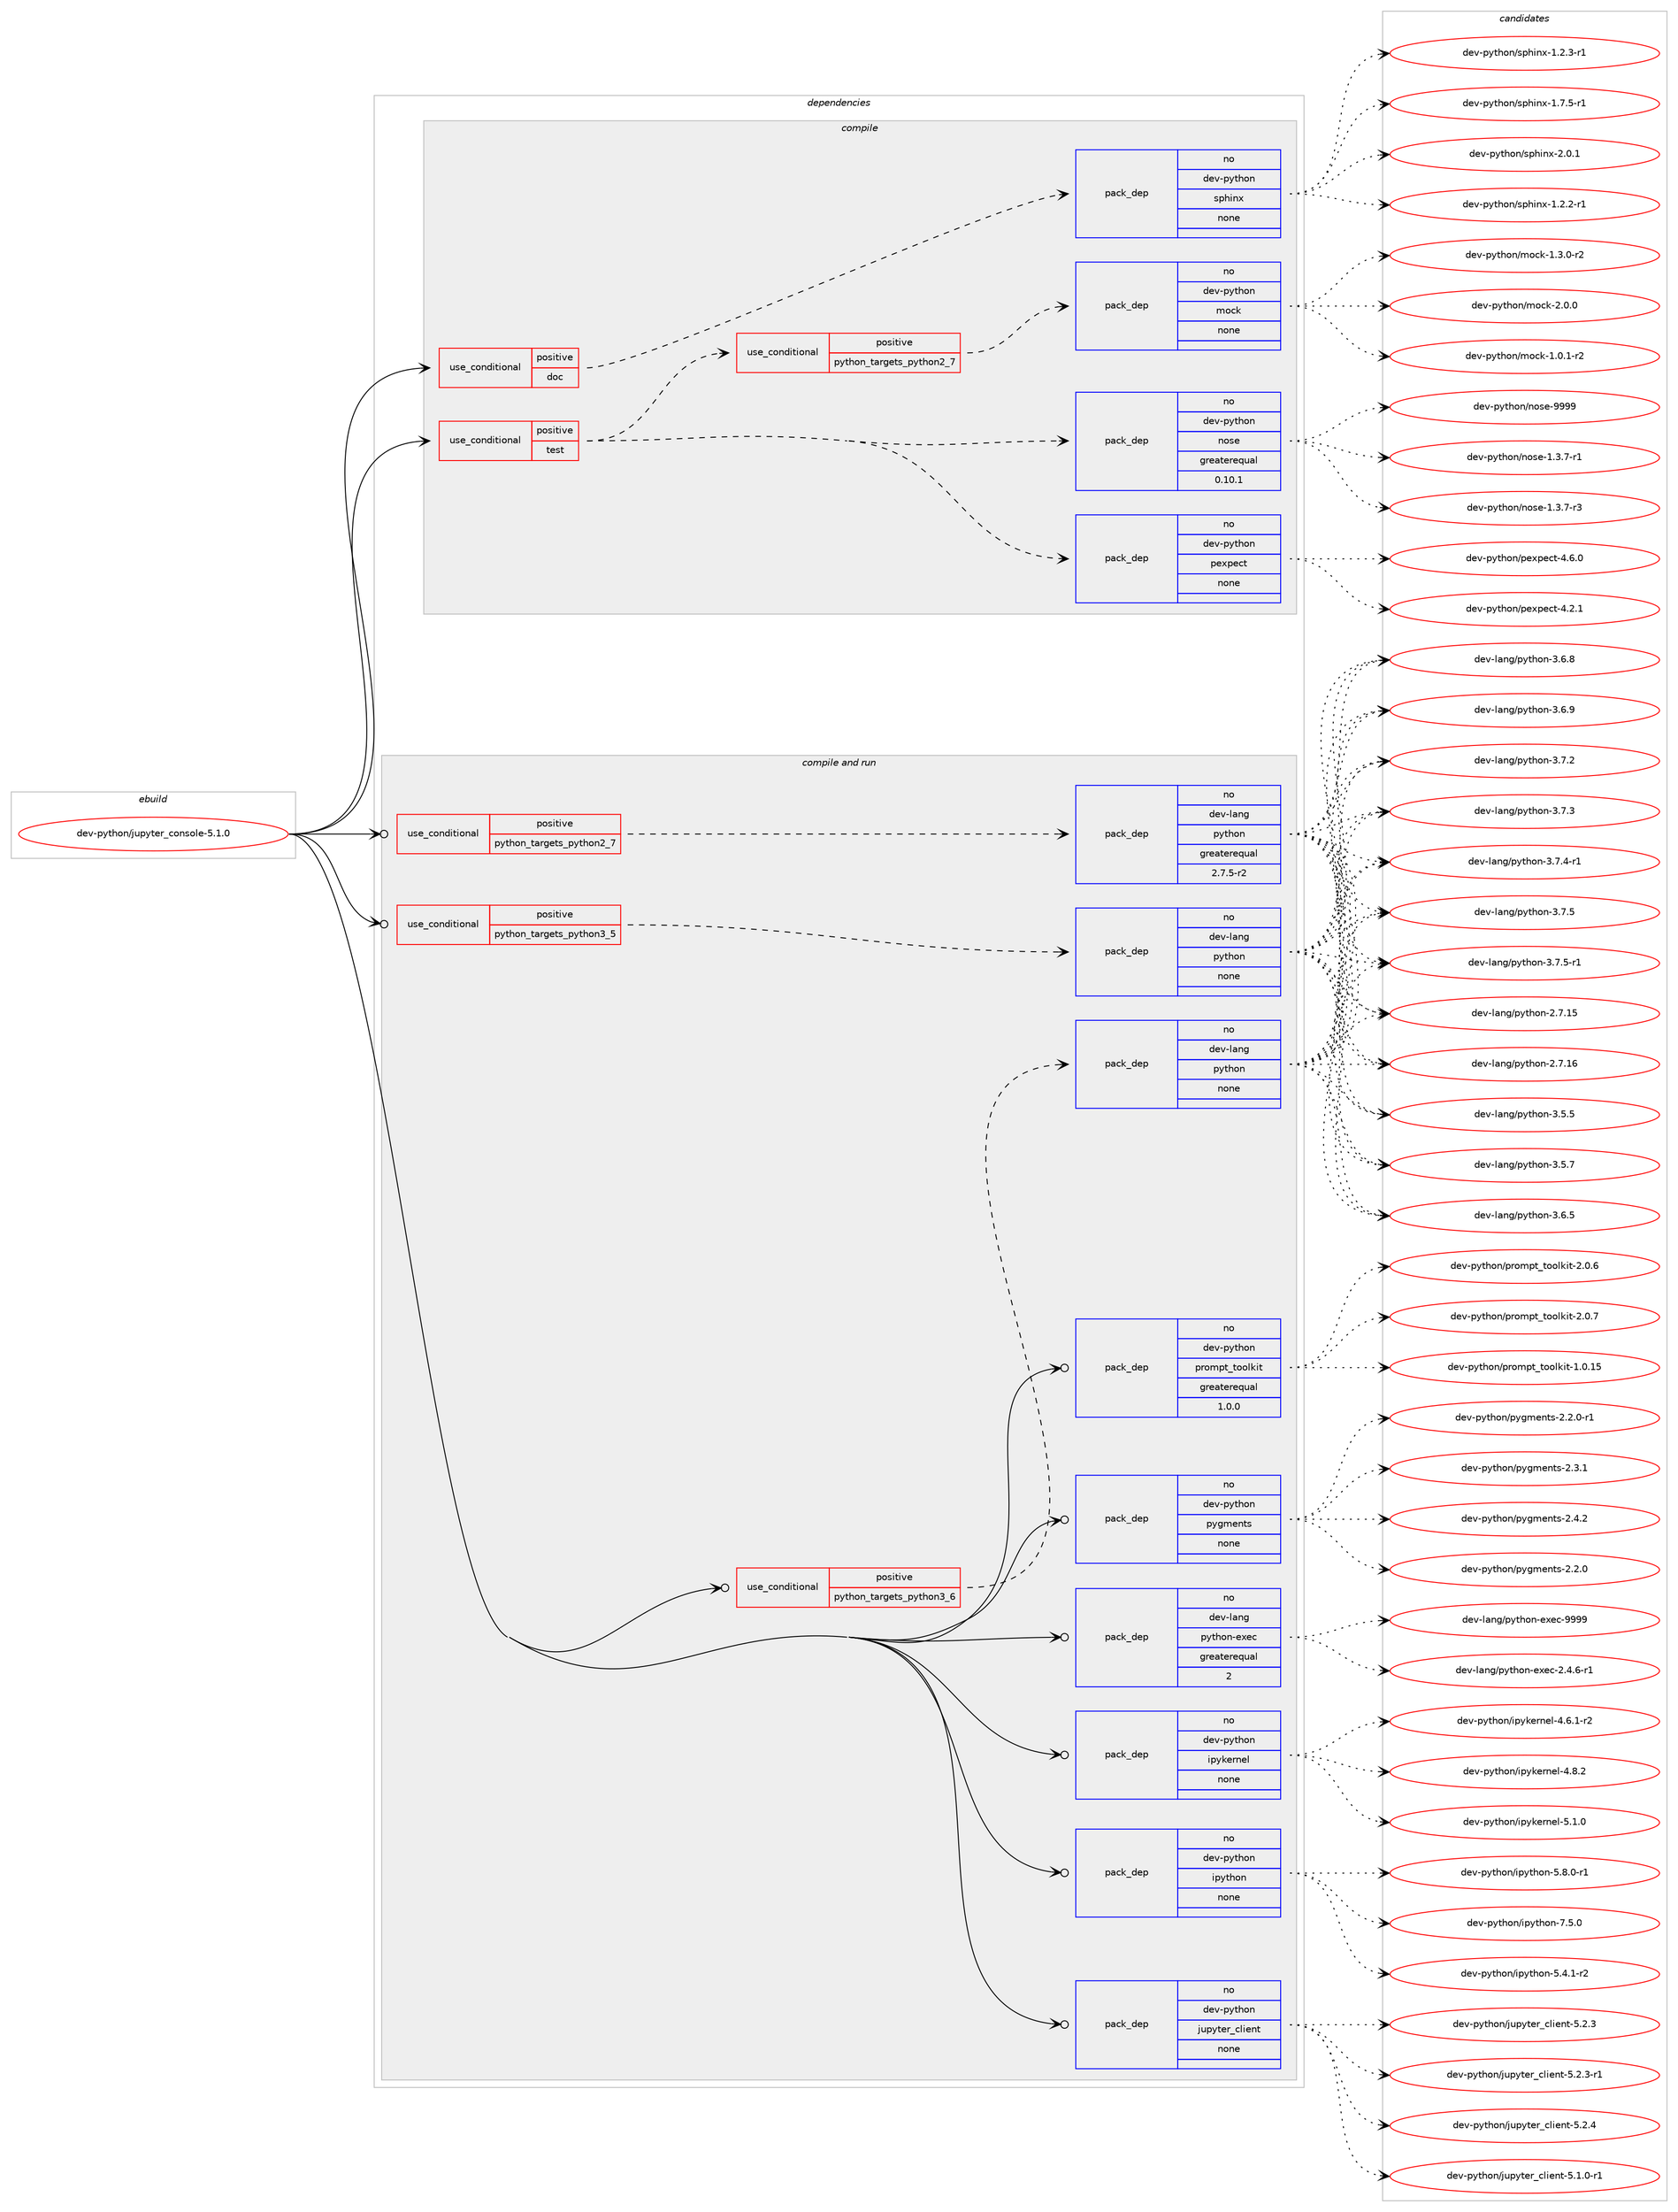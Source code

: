 digraph prolog {

# *************
# Graph options
# *************

newrank=true;
concentrate=true;
compound=true;
graph [rankdir=LR,fontname=Helvetica,fontsize=10,ranksep=1.5];#, ranksep=2.5, nodesep=0.2];
edge  [arrowhead=vee];
node  [fontname=Helvetica,fontsize=10];

# **********
# The ebuild
# **********

subgraph cluster_leftcol {
color=gray;
rank=same;
label=<<i>ebuild</i>>;
id [label="dev-python/jupyter_console-5.1.0", color=red, width=4, href="../dev-python/jupyter_console-5.1.0.svg"];
}

# ****************
# The dependencies
# ****************

subgraph cluster_midcol {
color=gray;
label=<<i>dependencies</i>>;
subgraph cluster_compile {
fillcolor="#eeeeee";
style=filled;
label=<<i>compile</i>>;
subgraph cond141668 {
dependency611921 [label=<<TABLE BORDER="0" CELLBORDER="1" CELLSPACING="0" CELLPADDING="4"><TR><TD ROWSPAN="3" CELLPADDING="10">use_conditional</TD></TR><TR><TD>positive</TD></TR><TR><TD>doc</TD></TR></TABLE>>, shape=none, color=red];
subgraph pack458450 {
dependency611922 [label=<<TABLE BORDER="0" CELLBORDER="1" CELLSPACING="0" CELLPADDING="4" WIDTH="220"><TR><TD ROWSPAN="6" CELLPADDING="30">pack_dep</TD></TR><TR><TD WIDTH="110">no</TD></TR><TR><TD>dev-python</TD></TR><TR><TD>sphinx</TD></TR><TR><TD>none</TD></TR><TR><TD></TD></TR></TABLE>>, shape=none, color=blue];
}
dependency611921:e -> dependency611922:w [weight=20,style="dashed",arrowhead="vee"];
}
id:e -> dependency611921:w [weight=20,style="solid",arrowhead="vee"];
subgraph cond141669 {
dependency611923 [label=<<TABLE BORDER="0" CELLBORDER="1" CELLSPACING="0" CELLPADDING="4"><TR><TD ROWSPAN="3" CELLPADDING="10">use_conditional</TD></TR><TR><TD>positive</TD></TR><TR><TD>test</TD></TR></TABLE>>, shape=none, color=red];
subgraph cond141670 {
dependency611924 [label=<<TABLE BORDER="0" CELLBORDER="1" CELLSPACING="0" CELLPADDING="4"><TR><TD ROWSPAN="3" CELLPADDING="10">use_conditional</TD></TR><TR><TD>positive</TD></TR><TR><TD>python_targets_python2_7</TD></TR></TABLE>>, shape=none, color=red];
subgraph pack458451 {
dependency611925 [label=<<TABLE BORDER="0" CELLBORDER="1" CELLSPACING="0" CELLPADDING="4" WIDTH="220"><TR><TD ROWSPAN="6" CELLPADDING="30">pack_dep</TD></TR><TR><TD WIDTH="110">no</TD></TR><TR><TD>dev-python</TD></TR><TR><TD>mock</TD></TR><TR><TD>none</TD></TR><TR><TD></TD></TR></TABLE>>, shape=none, color=blue];
}
dependency611924:e -> dependency611925:w [weight=20,style="dashed",arrowhead="vee"];
}
dependency611923:e -> dependency611924:w [weight=20,style="dashed",arrowhead="vee"];
subgraph pack458452 {
dependency611926 [label=<<TABLE BORDER="0" CELLBORDER="1" CELLSPACING="0" CELLPADDING="4" WIDTH="220"><TR><TD ROWSPAN="6" CELLPADDING="30">pack_dep</TD></TR><TR><TD WIDTH="110">no</TD></TR><TR><TD>dev-python</TD></TR><TR><TD>pexpect</TD></TR><TR><TD>none</TD></TR><TR><TD></TD></TR></TABLE>>, shape=none, color=blue];
}
dependency611923:e -> dependency611926:w [weight=20,style="dashed",arrowhead="vee"];
subgraph pack458453 {
dependency611927 [label=<<TABLE BORDER="0" CELLBORDER="1" CELLSPACING="0" CELLPADDING="4" WIDTH="220"><TR><TD ROWSPAN="6" CELLPADDING="30">pack_dep</TD></TR><TR><TD WIDTH="110">no</TD></TR><TR><TD>dev-python</TD></TR><TR><TD>nose</TD></TR><TR><TD>greaterequal</TD></TR><TR><TD>0.10.1</TD></TR></TABLE>>, shape=none, color=blue];
}
dependency611923:e -> dependency611927:w [weight=20,style="dashed",arrowhead="vee"];
}
id:e -> dependency611923:w [weight=20,style="solid",arrowhead="vee"];
}
subgraph cluster_compileandrun {
fillcolor="#eeeeee";
style=filled;
label=<<i>compile and run</i>>;
subgraph cond141671 {
dependency611928 [label=<<TABLE BORDER="0" CELLBORDER="1" CELLSPACING="0" CELLPADDING="4"><TR><TD ROWSPAN="3" CELLPADDING="10">use_conditional</TD></TR><TR><TD>positive</TD></TR><TR><TD>python_targets_python2_7</TD></TR></TABLE>>, shape=none, color=red];
subgraph pack458454 {
dependency611929 [label=<<TABLE BORDER="0" CELLBORDER="1" CELLSPACING="0" CELLPADDING="4" WIDTH="220"><TR><TD ROWSPAN="6" CELLPADDING="30">pack_dep</TD></TR><TR><TD WIDTH="110">no</TD></TR><TR><TD>dev-lang</TD></TR><TR><TD>python</TD></TR><TR><TD>greaterequal</TD></TR><TR><TD>2.7.5-r2</TD></TR></TABLE>>, shape=none, color=blue];
}
dependency611928:e -> dependency611929:w [weight=20,style="dashed",arrowhead="vee"];
}
id:e -> dependency611928:w [weight=20,style="solid",arrowhead="odotvee"];
subgraph cond141672 {
dependency611930 [label=<<TABLE BORDER="0" CELLBORDER="1" CELLSPACING="0" CELLPADDING="4"><TR><TD ROWSPAN="3" CELLPADDING="10">use_conditional</TD></TR><TR><TD>positive</TD></TR><TR><TD>python_targets_python3_5</TD></TR></TABLE>>, shape=none, color=red];
subgraph pack458455 {
dependency611931 [label=<<TABLE BORDER="0" CELLBORDER="1" CELLSPACING="0" CELLPADDING="4" WIDTH="220"><TR><TD ROWSPAN="6" CELLPADDING="30">pack_dep</TD></TR><TR><TD WIDTH="110">no</TD></TR><TR><TD>dev-lang</TD></TR><TR><TD>python</TD></TR><TR><TD>none</TD></TR><TR><TD></TD></TR></TABLE>>, shape=none, color=blue];
}
dependency611930:e -> dependency611931:w [weight=20,style="dashed",arrowhead="vee"];
}
id:e -> dependency611930:w [weight=20,style="solid",arrowhead="odotvee"];
subgraph cond141673 {
dependency611932 [label=<<TABLE BORDER="0" CELLBORDER="1" CELLSPACING="0" CELLPADDING="4"><TR><TD ROWSPAN="3" CELLPADDING="10">use_conditional</TD></TR><TR><TD>positive</TD></TR><TR><TD>python_targets_python3_6</TD></TR></TABLE>>, shape=none, color=red];
subgraph pack458456 {
dependency611933 [label=<<TABLE BORDER="0" CELLBORDER="1" CELLSPACING="0" CELLPADDING="4" WIDTH="220"><TR><TD ROWSPAN="6" CELLPADDING="30">pack_dep</TD></TR><TR><TD WIDTH="110">no</TD></TR><TR><TD>dev-lang</TD></TR><TR><TD>python</TD></TR><TR><TD>none</TD></TR><TR><TD></TD></TR></TABLE>>, shape=none, color=blue];
}
dependency611932:e -> dependency611933:w [weight=20,style="dashed",arrowhead="vee"];
}
id:e -> dependency611932:w [weight=20,style="solid",arrowhead="odotvee"];
subgraph pack458457 {
dependency611934 [label=<<TABLE BORDER="0" CELLBORDER="1" CELLSPACING="0" CELLPADDING="4" WIDTH="220"><TR><TD ROWSPAN="6" CELLPADDING="30">pack_dep</TD></TR><TR><TD WIDTH="110">no</TD></TR><TR><TD>dev-lang</TD></TR><TR><TD>python-exec</TD></TR><TR><TD>greaterequal</TD></TR><TR><TD>2</TD></TR></TABLE>>, shape=none, color=blue];
}
id:e -> dependency611934:w [weight=20,style="solid",arrowhead="odotvee"];
subgraph pack458458 {
dependency611935 [label=<<TABLE BORDER="0" CELLBORDER="1" CELLSPACING="0" CELLPADDING="4" WIDTH="220"><TR><TD ROWSPAN="6" CELLPADDING="30">pack_dep</TD></TR><TR><TD WIDTH="110">no</TD></TR><TR><TD>dev-python</TD></TR><TR><TD>ipykernel</TD></TR><TR><TD>none</TD></TR><TR><TD></TD></TR></TABLE>>, shape=none, color=blue];
}
id:e -> dependency611935:w [weight=20,style="solid",arrowhead="odotvee"];
subgraph pack458459 {
dependency611936 [label=<<TABLE BORDER="0" CELLBORDER="1" CELLSPACING="0" CELLPADDING="4" WIDTH="220"><TR><TD ROWSPAN="6" CELLPADDING="30">pack_dep</TD></TR><TR><TD WIDTH="110">no</TD></TR><TR><TD>dev-python</TD></TR><TR><TD>ipython</TD></TR><TR><TD>none</TD></TR><TR><TD></TD></TR></TABLE>>, shape=none, color=blue];
}
id:e -> dependency611936:w [weight=20,style="solid",arrowhead="odotvee"];
subgraph pack458460 {
dependency611937 [label=<<TABLE BORDER="0" CELLBORDER="1" CELLSPACING="0" CELLPADDING="4" WIDTH="220"><TR><TD ROWSPAN="6" CELLPADDING="30">pack_dep</TD></TR><TR><TD WIDTH="110">no</TD></TR><TR><TD>dev-python</TD></TR><TR><TD>jupyter_client</TD></TR><TR><TD>none</TD></TR><TR><TD></TD></TR></TABLE>>, shape=none, color=blue];
}
id:e -> dependency611937:w [weight=20,style="solid",arrowhead="odotvee"];
subgraph pack458461 {
dependency611938 [label=<<TABLE BORDER="0" CELLBORDER="1" CELLSPACING="0" CELLPADDING="4" WIDTH="220"><TR><TD ROWSPAN="6" CELLPADDING="30">pack_dep</TD></TR><TR><TD WIDTH="110">no</TD></TR><TR><TD>dev-python</TD></TR><TR><TD>prompt_toolkit</TD></TR><TR><TD>greaterequal</TD></TR><TR><TD>1.0.0</TD></TR></TABLE>>, shape=none, color=blue];
}
id:e -> dependency611938:w [weight=20,style="solid",arrowhead="odotvee"];
subgraph pack458462 {
dependency611939 [label=<<TABLE BORDER="0" CELLBORDER="1" CELLSPACING="0" CELLPADDING="4" WIDTH="220"><TR><TD ROWSPAN="6" CELLPADDING="30">pack_dep</TD></TR><TR><TD WIDTH="110">no</TD></TR><TR><TD>dev-python</TD></TR><TR><TD>pygments</TD></TR><TR><TD>none</TD></TR><TR><TD></TD></TR></TABLE>>, shape=none, color=blue];
}
id:e -> dependency611939:w [weight=20,style="solid",arrowhead="odotvee"];
}
subgraph cluster_run {
fillcolor="#eeeeee";
style=filled;
label=<<i>run</i>>;
}
}

# **************
# The candidates
# **************

subgraph cluster_choices {
rank=same;
color=gray;
label=<<i>candidates</i>>;

subgraph choice458450 {
color=black;
nodesep=1;
choice10010111845112121116104111110471151121041051101204549465046504511449 [label="dev-python/sphinx-1.2.2-r1", color=red, width=4,href="../dev-python/sphinx-1.2.2-r1.svg"];
choice10010111845112121116104111110471151121041051101204549465046514511449 [label="dev-python/sphinx-1.2.3-r1", color=red, width=4,href="../dev-python/sphinx-1.2.3-r1.svg"];
choice10010111845112121116104111110471151121041051101204549465546534511449 [label="dev-python/sphinx-1.7.5-r1", color=red, width=4,href="../dev-python/sphinx-1.7.5-r1.svg"];
choice1001011184511212111610411111047115112104105110120455046484649 [label="dev-python/sphinx-2.0.1", color=red, width=4,href="../dev-python/sphinx-2.0.1.svg"];
dependency611922:e -> choice10010111845112121116104111110471151121041051101204549465046504511449:w [style=dotted,weight="100"];
dependency611922:e -> choice10010111845112121116104111110471151121041051101204549465046514511449:w [style=dotted,weight="100"];
dependency611922:e -> choice10010111845112121116104111110471151121041051101204549465546534511449:w [style=dotted,weight="100"];
dependency611922:e -> choice1001011184511212111610411111047115112104105110120455046484649:w [style=dotted,weight="100"];
}
subgraph choice458451 {
color=black;
nodesep=1;
choice1001011184511212111610411111047109111991074549464846494511450 [label="dev-python/mock-1.0.1-r2", color=red, width=4,href="../dev-python/mock-1.0.1-r2.svg"];
choice1001011184511212111610411111047109111991074549465146484511450 [label="dev-python/mock-1.3.0-r2", color=red, width=4,href="../dev-python/mock-1.3.0-r2.svg"];
choice100101118451121211161041111104710911199107455046484648 [label="dev-python/mock-2.0.0", color=red, width=4,href="../dev-python/mock-2.0.0.svg"];
dependency611925:e -> choice1001011184511212111610411111047109111991074549464846494511450:w [style=dotted,weight="100"];
dependency611925:e -> choice1001011184511212111610411111047109111991074549465146484511450:w [style=dotted,weight="100"];
dependency611925:e -> choice100101118451121211161041111104710911199107455046484648:w [style=dotted,weight="100"];
}
subgraph choice458452 {
color=black;
nodesep=1;
choice100101118451121211161041111104711210112011210199116455246504649 [label="dev-python/pexpect-4.2.1", color=red, width=4,href="../dev-python/pexpect-4.2.1.svg"];
choice100101118451121211161041111104711210112011210199116455246544648 [label="dev-python/pexpect-4.6.0", color=red, width=4,href="../dev-python/pexpect-4.6.0.svg"];
dependency611926:e -> choice100101118451121211161041111104711210112011210199116455246504649:w [style=dotted,weight="100"];
dependency611926:e -> choice100101118451121211161041111104711210112011210199116455246544648:w [style=dotted,weight="100"];
}
subgraph choice458453 {
color=black;
nodesep=1;
choice10010111845112121116104111110471101111151014549465146554511449 [label="dev-python/nose-1.3.7-r1", color=red, width=4,href="../dev-python/nose-1.3.7-r1.svg"];
choice10010111845112121116104111110471101111151014549465146554511451 [label="dev-python/nose-1.3.7-r3", color=red, width=4,href="../dev-python/nose-1.3.7-r3.svg"];
choice10010111845112121116104111110471101111151014557575757 [label="dev-python/nose-9999", color=red, width=4,href="../dev-python/nose-9999.svg"];
dependency611927:e -> choice10010111845112121116104111110471101111151014549465146554511449:w [style=dotted,weight="100"];
dependency611927:e -> choice10010111845112121116104111110471101111151014549465146554511451:w [style=dotted,weight="100"];
dependency611927:e -> choice10010111845112121116104111110471101111151014557575757:w [style=dotted,weight="100"];
}
subgraph choice458454 {
color=black;
nodesep=1;
choice10010111845108971101034711212111610411111045504655464953 [label="dev-lang/python-2.7.15", color=red, width=4,href="../dev-lang/python-2.7.15.svg"];
choice10010111845108971101034711212111610411111045504655464954 [label="dev-lang/python-2.7.16", color=red, width=4,href="../dev-lang/python-2.7.16.svg"];
choice100101118451089711010347112121116104111110455146534653 [label="dev-lang/python-3.5.5", color=red, width=4,href="../dev-lang/python-3.5.5.svg"];
choice100101118451089711010347112121116104111110455146534655 [label="dev-lang/python-3.5.7", color=red, width=4,href="../dev-lang/python-3.5.7.svg"];
choice100101118451089711010347112121116104111110455146544653 [label="dev-lang/python-3.6.5", color=red, width=4,href="../dev-lang/python-3.6.5.svg"];
choice100101118451089711010347112121116104111110455146544656 [label="dev-lang/python-3.6.8", color=red, width=4,href="../dev-lang/python-3.6.8.svg"];
choice100101118451089711010347112121116104111110455146544657 [label="dev-lang/python-3.6.9", color=red, width=4,href="../dev-lang/python-3.6.9.svg"];
choice100101118451089711010347112121116104111110455146554650 [label="dev-lang/python-3.7.2", color=red, width=4,href="../dev-lang/python-3.7.2.svg"];
choice100101118451089711010347112121116104111110455146554651 [label="dev-lang/python-3.7.3", color=red, width=4,href="../dev-lang/python-3.7.3.svg"];
choice1001011184510897110103471121211161041111104551465546524511449 [label="dev-lang/python-3.7.4-r1", color=red, width=4,href="../dev-lang/python-3.7.4-r1.svg"];
choice100101118451089711010347112121116104111110455146554653 [label="dev-lang/python-3.7.5", color=red, width=4,href="../dev-lang/python-3.7.5.svg"];
choice1001011184510897110103471121211161041111104551465546534511449 [label="dev-lang/python-3.7.5-r1", color=red, width=4,href="../dev-lang/python-3.7.5-r1.svg"];
dependency611929:e -> choice10010111845108971101034711212111610411111045504655464953:w [style=dotted,weight="100"];
dependency611929:e -> choice10010111845108971101034711212111610411111045504655464954:w [style=dotted,weight="100"];
dependency611929:e -> choice100101118451089711010347112121116104111110455146534653:w [style=dotted,weight="100"];
dependency611929:e -> choice100101118451089711010347112121116104111110455146534655:w [style=dotted,weight="100"];
dependency611929:e -> choice100101118451089711010347112121116104111110455146544653:w [style=dotted,weight="100"];
dependency611929:e -> choice100101118451089711010347112121116104111110455146544656:w [style=dotted,weight="100"];
dependency611929:e -> choice100101118451089711010347112121116104111110455146544657:w [style=dotted,weight="100"];
dependency611929:e -> choice100101118451089711010347112121116104111110455146554650:w [style=dotted,weight="100"];
dependency611929:e -> choice100101118451089711010347112121116104111110455146554651:w [style=dotted,weight="100"];
dependency611929:e -> choice1001011184510897110103471121211161041111104551465546524511449:w [style=dotted,weight="100"];
dependency611929:e -> choice100101118451089711010347112121116104111110455146554653:w [style=dotted,weight="100"];
dependency611929:e -> choice1001011184510897110103471121211161041111104551465546534511449:w [style=dotted,weight="100"];
}
subgraph choice458455 {
color=black;
nodesep=1;
choice10010111845108971101034711212111610411111045504655464953 [label="dev-lang/python-2.7.15", color=red, width=4,href="../dev-lang/python-2.7.15.svg"];
choice10010111845108971101034711212111610411111045504655464954 [label="dev-lang/python-2.7.16", color=red, width=4,href="../dev-lang/python-2.7.16.svg"];
choice100101118451089711010347112121116104111110455146534653 [label="dev-lang/python-3.5.5", color=red, width=4,href="../dev-lang/python-3.5.5.svg"];
choice100101118451089711010347112121116104111110455146534655 [label="dev-lang/python-3.5.7", color=red, width=4,href="../dev-lang/python-3.5.7.svg"];
choice100101118451089711010347112121116104111110455146544653 [label="dev-lang/python-3.6.5", color=red, width=4,href="../dev-lang/python-3.6.5.svg"];
choice100101118451089711010347112121116104111110455146544656 [label="dev-lang/python-3.6.8", color=red, width=4,href="../dev-lang/python-3.6.8.svg"];
choice100101118451089711010347112121116104111110455146544657 [label="dev-lang/python-3.6.9", color=red, width=4,href="../dev-lang/python-3.6.9.svg"];
choice100101118451089711010347112121116104111110455146554650 [label="dev-lang/python-3.7.2", color=red, width=4,href="../dev-lang/python-3.7.2.svg"];
choice100101118451089711010347112121116104111110455146554651 [label="dev-lang/python-3.7.3", color=red, width=4,href="../dev-lang/python-3.7.3.svg"];
choice1001011184510897110103471121211161041111104551465546524511449 [label="dev-lang/python-3.7.4-r1", color=red, width=4,href="../dev-lang/python-3.7.4-r1.svg"];
choice100101118451089711010347112121116104111110455146554653 [label="dev-lang/python-3.7.5", color=red, width=4,href="../dev-lang/python-3.7.5.svg"];
choice1001011184510897110103471121211161041111104551465546534511449 [label="dev-lang/python-3.7.5-r1", color=red, width=4,href="../dev-lang/python-3.7.5-r1.svg"];
dependency611931:e -> choice10010111845108971101034711212111610411111045504655464953:w [style=dotted,weight="100"];
dependency611931:e -> choice10010111845108971101034711212111610411111045504655464954:w [style=dotted,weight="100"];
dependency611931:e -> choice100101118451089711010347112121116104111110455146534653:w [style=dotted,weight="100"];
dependency611931:e -> choice100101118451089711010347112121116104111110455146534655:w [style=dotted,weight="100"];
dependency611931:e -> choice100101118451089711010347112121116104111110455146544653:w [style=dotted,weight="100"];
dependency611931:e -> choice100101118451089711010347112121116104111110455146544656:w [style=dotted,weight="100"];
dependency611931:e -> choice100101118451089711010347112121116104111110455146544657:w [style=dotted,weight="100"];
dependency611931:e -> choice100101118451089711010347112121116104111110455146554650:w [style=dotted,weight="100"];
dependency611931:e -> choice100101118451089711010347112121116104111110455146554651:w [style=dotted,weight="100"];
dependency611931:e -> choice1001011184510897110103471121211161041111104551465546524511449:w [style=dotted,weight="100"];
dependency611931:e -> choice100101118451089711010347112121116104111110455146554653:w [style=dotted,weight="100"];
dependency611931:e -> choice1001011184510897110103471121211161041111104551465546534511449:w [style=dotted,weight="100"];
}
subgraph choice458456 {
color=black;
nodesep=1;
choice10010111845108971101034711212111610411111045504655464953 [label="dev-lang/python-2.7.15", color=red, width=4,href="../dev-lang/python-2.7.15.svg"];
choice10010111845108971101034711212111610411111045504655464954 [label="dev-lang/python-2.7.16", color=red, width=4,href="../dev-lang/python-2.7.16.svg"];
choice100101118451089711010347112121116104111110455146534653 [label="dev-lang/python-3.5.5", color=red, width=4,href="../dev-lang/python-3.5.5.svg"];
choice100101118451089711010347112121116104111110455146534655 [label="dev-lang/python-3.5.7", color=red, width=4,href="../dev-lang/python-3.5.7.svg"];
choice100101118451089711010347112121116104111110455146544653 [label="dev-lang/python-3.6.5", color=red, width=4,href="../dev-lang/python-3.6.5.svg"];
choice100101118451089711010347112121116104111110455146544656 [label="dev-lang/python-3.6.8", color=red, width=4,href="../dev-lang/python-3.6.8.svg"];
choice100101118451089711010347112121116104111110455146544657 [label="dev-lang/python-3.6.9", color=red, width=4,href="../dev-lang/python-3.6.9.svg"];
choice100101118451089711010347112121116104111110455146554650 [label="dev-lang/python-3.7.2", color=red, width=4,href="../dev-lang/python-3.7.2.svg"];
choice100101118451089711010347112121116104111110455146554651 [label="dev-lang/python-3.7.3", color=red, width=4,href="../dev-lang/python-3.7.3.svg"];
choice1001011184510897110103471121211161041111104551465546524511449 [label="dev-lang/python-3.7.4-r1", color=red, width=4,href="../dev-lang/python-3.7.4-r1.svg"];
choice100101118451089711010347112121116104111110455146554653 [label="dev-lang/python-3.7.5", color=red, width=4,href="../dev-lang/python-3.7.5.svg"];
choice1001011184510897110103471121211161041111104551465546534511449 [label="dev-lang/python-3.7.5-r1", color=red, width=4,href="../dev-lang/python-3.7.5-r1.svg"];
dependency611933:e -> choice10010111845108971101034711212111610411111045504655464953:w [style=dotted,weight="100"];
dependency611933:e -> choice10010111845108971101034711212111610411111045504655464954:w [style=dotted,weight="100"];
dependency611933:e -> choice100101118451089711010347112121116104111110455146534653:w [style=dotted,weight="100"];
dependency611933:e -> choice100101118451089711010347112121116104111110455146534655:w [style=dotted,weight="100"];
dependency611933:e -> choice100101118451089711010347112121116104111110455146544653:w [style=dotted,weight="100"];
dependency611933:e -> choice100101118451089711010347112121116104111110455146544656:w [style=dotted,weight="100"];
dependency611933:e -> choice100101118451089711010347112121116104111110455146544657:w [style=dotted,weight="100"];
dependency611933:e -> choice100101118451089711010347112121116104111110455146554650:w [style=dotted,weight="100"];
dependency611933:e -> choice100101118451089711010347112121116104111110455146554651:w [style=dotted,weight="100"];
dependency611933:e -> choice1001011184510897110103471121211161041111104551465546524511449:w [style=dotted,weight="100"];
dependency611933:e -> choice100101118451089711010347112121116104111110455146554653:w [style=dotted,weight="100"];
dependency611933:e -> choice1001011184510897110103471121211161041111104551465546534511449:w [style=dotted,weight="100"];
}
subgraph choice458457 {
color=black;
nodesep=1;
choice10010111845108971101034711212111610411111045101120101994550465246544511449 [label="dev-lang/python-exec-2.4.6-r1", color=red, width=4,href="../dev-lang/python-exec-2.4.6-r1.svg"];
choice10010111845108971101034711212111610411111045101120101994557575757 [label="dev-lang/python-exec-9999", color=red, width=4,href="../dev-lang/python-exec-9999.svg"];
dependency611934:e -> choice10010111845108971101034711212111610411111045101120101994550465246544511449:w [style=dotted,weight="100"];
dependency611934:e -> choice10010111845108971101034711212111610411111045101120101994557575757:w [style=dotted,weight="100"];
}
subgraph choice458458 {
color=black;
nodesep=1;
choice10010111845112121116104111110471051121211071011141101011084552465446494511450 [label="dev-python/ipykernel-4.6.1-r2", color=red, width=4,href="../dev-python/ipykernel-4.6.1-r2.svg"];
choice1001011184511212111610411111047105112121107101114110101108455246564650 [label="dev-python/ipykernel-4.8.2", color=red, width=4,href="../dev-python/ipykernel-4.8.2.svg"];
choice1001011184511212111610411111047105112121107101114110101108455346494648 [label="dev-python/ipykernel-5.1.0", color=red, width=4,href="../dev-python/ipykernel-5.1.0.svg"];
dependency611935:e -> choice10010111845112121116104111110471051121211071011141101011084552465446494511450:w [style=dotted,weight="100"];
dependency611935:e -> choice1001011184511212111610411111047105112121107101114110101108455246564650:w [style=dotted,weight="100"];
dependency611935:e -> choice1001011184511212111610411111047105112121107101114110101108455346494648:w [style=dotted,weight="100"];
}
subgraph choice458459 {
color=black;
nodesep=1;
choice10010111845112121116104111110471051121211161041111104553465246494511450 [label="dev-python/ipython-5.4.1-r2", color=red, width=4,href="../dev-python/ipython-5.4.1-r2.svg"];
choice10010111845112121116104111110471051121211161041111104553465646484511449 [label="dev-python/ipython-5.8.0-r1", color=red, width=4,href="../dev-python/ipython-5.8.0-r1.svg"];
choice1001011184511212111610411111047105112121116104111110455546534648 [label="dev-python/ipython-7.5.0", color=red, width=4,href="../dev-python/ipython-7.5.0.svg"];
dependency611936:e -> choice10010111845112121116104111110471051121211161041111104553465246494511450:w [style=dotted,weight="100"];
dependency611936:e -> choice10010111845112121116104111110471051121211161041111104553465646484511449:w [style=dotted,weight="100"];
dependency611936:e -> choice1001011184511212111610411111047105112121116104111110455546534648:w [style=dotted,weight="100"];
}
subgraph choice458460 {
color=black;
nodesep=1;
choice100101118451121211161041111104710611711212111610111495991081051011101164553464946484511449 [label="dev-python/jupyter_client-5.1.0-r1", color=red, width=4,href="../dev-python/jupyter_client-5.1.0-r1.svg"];
choice10010111845112121116104111110471061171121211161011149599108105101110116455346504651 [label="dev-python/jupyter_client-5.2.3", color=red, width=4,href="../dev-python/jupyter_client-5.2.3.svg"];
choice100101118451121211161041111104710611711212111610111495991081051011101164553465046514511449 [label="dev-python/jupyter_client-5.2.3-r1", color=red, width=4,href="../dev-python/jupyter_client-5.2.3-r1.svg"];
choice10010111845112121116104111110471061171121211161011149599108105101110116455346504652 [label="dev-python/jupyter_client-5.2.4", color=red, width=4,href="../dev-python/jupyter_client-5.2.4.svg"];
dependency611937:e -> choice100101118451121211161041111104710611711212111610111495991081051011101164553464946484511449:w [style=dotted,weight="100"];
dependency611937:e -> choice10010111845112121116104111110471061171121211161011149599108105101110116455346504651:w [style=dotted,weight="100"];
dependency611937:e -> choice100101118451121211161041111104710611711212111610111495991081051011101164553465046514511449:w [style=dotted,weight="100"];
dependency611937:e -> choice10010111845112121116104111110471061171121211161011149599108105101110116455346504652:w [style=dotted,weight="100"];
}
subgraph choice458461 {
color=black;
nodesep=1;
choice10010111845112121116104111110471121141111091121169511611111110810710511645494648464953 [label="dev-python/prompt_toolkit-1.0.15", color=red, width=4,href="../dev-python/prompt_toolkit-1.0.15.svg"];
choice100101118451121211161041111104711211411110911211695116111111108107105116455046484654 [label="dev-python/prompt_toolkit-2.0.6", color=red, width=4,href="../dev-python/prompt_toolkit-2.0.6.svg"];
choice100101118451121211161041111104711211411110911211695116111111108107105116455046484655 [label="dev-python/prompt_toolkit-2.0.7", color=red, width=4,href="../dev-python/prompt_toolkit-2.0.7.svg"];
dependency611938:e -> choice10010111845112121116104111110471121141111091121169511611111110810710511645494648464953:w [style=dotted,weight="100"];
dependency611938:e -> choice100101118451121211161041111104711211411110911211695116111111108107105116455046484654:w [style=dotted,weight="100"];
dependency611938:e -> choice100101118451121211161041111104711211411110911211695116111111108107105116455046484655:w [style=dotted,weight="100"];
}
subgraph choice458462 {
color=black;
nodesep=1;
choice1001011184511212111610411111047112121103109101110116115455046504648 [label="dev-python/pygments-2.2.0", color=red, width=4,href="../dev-python/pygments-2.2.0.svg"];
choice10010111845112121116104111110471121211031091011101161154550465046484511449 [label="dev-python/pygments-2.2.0-r1", color=red, width=4,href="../dev-python/pygments-2.2.0-r1.svg"];
choice1001011184511212111610411111047112121103109101110116115455046514649 [label="dev-python/pygments-2.3.1", color=red, width=4,href="../dev-python/pygments-2.3.1.svg"];
choice1001011184511212111610411111047112121103109101110116115455046524650 [label="dev-python/pygments-2.4.2", color=red, width=4,href="../dev-python/pygments-2.4.2.svg"];
dependency611939:e -> choice1001011184511212111610411111047112121103109101110116115455046504648:w [style=dotted,weight="100"];
dependency611939:e -> choice10010111845112121116104111110471121211031091011101161154550465046484511449:w [style=dotted,weight="100"];
dependency611939:e -> choice1001011184511212111610411111047112121103109101110116115455046514649:w [style=dotted,weight="100"];
dependency611939:e -> choice1001011184511212111610411111047112121103109101110116115455046524650:w [style=dotted,weight="100"];
}
}

}
